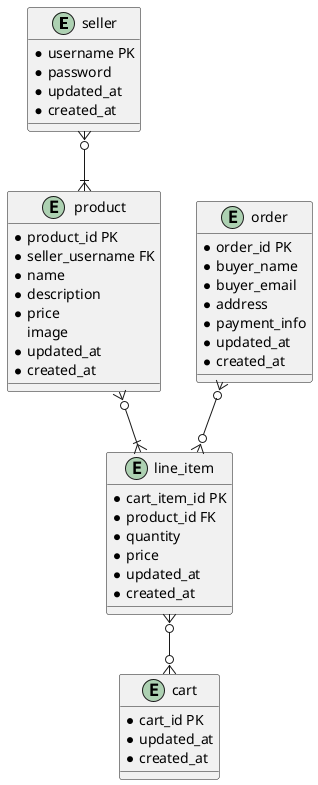@startuml
'https://plantuml.com/class-diagram

entity seller {
    * username PK
    * password
    * updated_at
    * created_at
}

entity product {
    * product_id PK
    * seller_username FK
    * name
    * description
    * price
    image
    * updated_at
    * created_at
}

entity line_item {
    * cart_item_id PK
    * product_id FK
    * quantity
    * price
    * updated_at
    * created_at
}

entity cart {
    * cart_id PK
    * updated_at
    * created_at
}

entity order {
    * order_id PK
    * buyer_name
    * buyer_email
    * address
    * payment_info
    * updated_at
    * created_at
}

seller }o--|{ product
product }o--|{ line_item
line_item }o--o{ cart
order }o--o{ line_item

@enduml